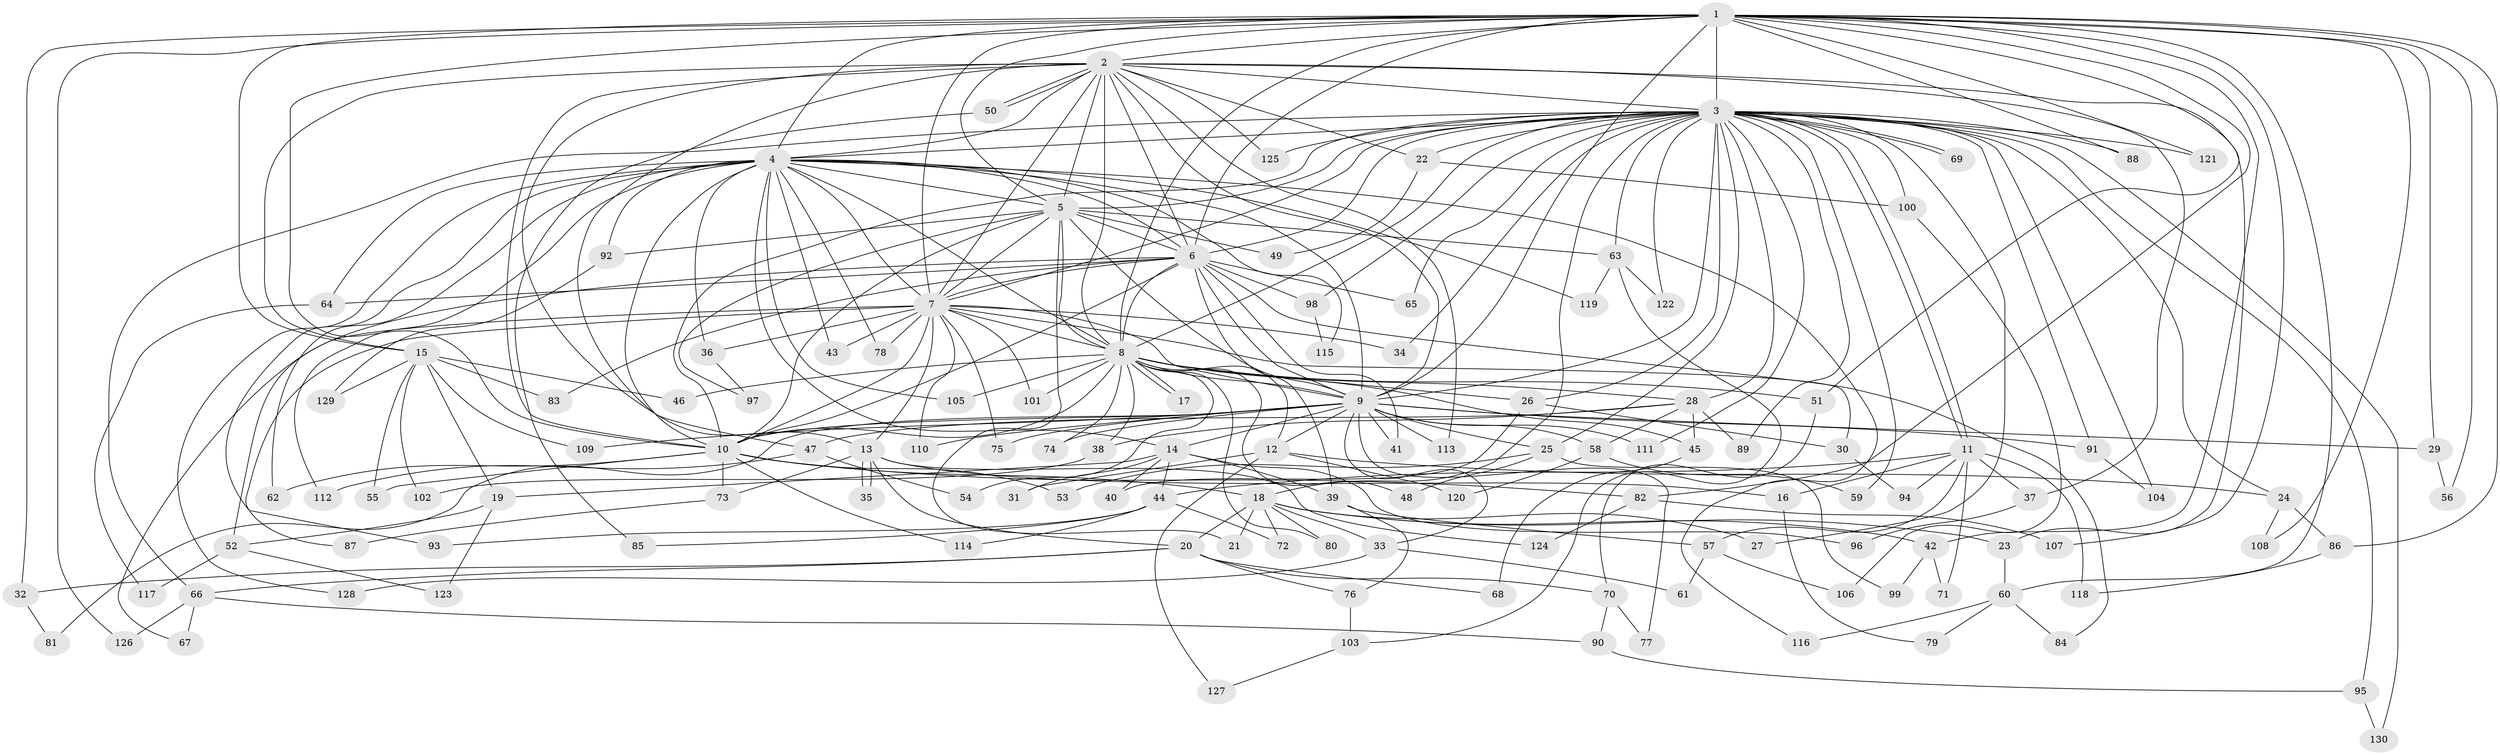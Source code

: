 // Generated by graph-tools (version 1.1) at 2025/01/03/09/25 03:01:25]
// undirected, 130 vertices, 285 edges
graph export_dot {
graph [start="1"]
  node [color=gray90,style=filled];
  1;
  2;
  3;
  4;
  5;
  6;
  7;
  8;
  9;
  10;
  11;
  12;
  13;
  14;
  15;
  16;
  17;
  18;
  19;
  20;
  21;
  22;
  23;
  24;
  25;
  26;
  27;
  28;
  29;
  30;
  31;
  32;
  33;
  34;
  35;
  36;
  37;
  38;
  39;
  40;
  41;
  42;
  43;
  44;
  45;
  46;
  47;
  48;
  49;
  50;
  51;
  52;
  53;
  54;
  55;
  56;
  57;
  58;
  59;
  60;
  61;
  62;
  63;
  64;
  65;
  66;
  67;
  68;
  69;
  70;
  71;
  72;
  73;
  74;
  75;
  76;
  77;
  78;
  79;
  80;
  81;
  82;
  83;
  84;
  85;
  86;
  87;
  88;
  89;
  90;
  91;
  92;
  93;
  94;
  95;
  96;
  97;
  98;
  99;
  100;
  101;
  102;
  103;
  104;
  105;
  106;
  107;
  108;
  109;
  110;
  111;
  112;
  113;
  114;
  115;
  116;
  117;
  118;
  119;
  120;
  121;
  122;
  123;
  124;
  125;
  126;
  127;
  128;
  129;
  130;
  1 -- 2;
  1 -- 3;
  1 -- 4;
  1 -- 5;
  1 -- 6;
  1 -- 7;
  1 -- 8;
  1 -- 9;
  1 -- 10;
  1 -- 15;
  1 -- 29;
  1 -- 32;
  1 -- 42;
  1 -- 51;
  1 -- 56;
  1 -- 60;
  1 -- 82;
  1 -- 86;
  1 -- 88;
  1 -- 107;
  1 -- 108;
  1 -- 121;
  1 -- 126;
  2 -- 3;
  2 -- 4;
  2 -- 5;
  2 -- 6;
  2 -- 7;
  2 -- 8;
  2 -- 9;
  2 -- 10;
  2 -- 13;
  2 -- 15;
  2 -- 22;
  2 -- 23;
  2 -- 37;
  2 -- 47;
  2 -- 50;
  2 -- 50;
  2 -- 113;
  2 -- 125;
  3 -- 4;
  3 -- 5;
  3 -- 6;
  3 -- 7;
  3 -- 8;
  3 -- 9;
  3 -- 10;
  3 -- 11;
  3 -- 11;
  3 -- 18;
  3 -- 22;
  3 -- 24;
  3 -- 25;
  3 -- 26;
  3 -- 27;
  3 -- 28;
  3 -- 34;
  3 -- 59;
  3 -- 63;
  3 -- 65;
  3 -- 66;
  3 -- 69;
  3 -- 69;
  3 -- 88;
  3 -- 89;
  3 -- 91;
  3 -- 95;
  3 -- 98;
  3 -- 100;
  3 -- 104;
  3 -- 111;
  3 -- 121;
  3 -- 122;
  3 -- 125;
  3 -- 130;
  4 -- 5;
  4 -- 6;
  4 -- 7;
  4 -- 8;
  4 -- 9;
  4 -- 10;
  4 -- 14;
  4 -- 36;
  4 -- 43;
  4 -- 62;
  4 -- 64;
  4 -- 78;
  4 -- 92;
  4 -- 93;
  4 -- 105;
  4 -- 112;
  4 -- 115;
  4 -- 116;
  4 -- 119;
  4 -- 128;
  5 -- 6;
  5 -- 7;
  5 -- 8;
  5 -- 9;
  5 -- 10;
  5 -- 21;
  5 -- 49;
  5 -- 63;
  5 -- 92;
  5 -- 97;
  6 -- 7;
  6 -- 8;
  6 -- 9;
  6 -- 10;
  6 -- 39;
  6 -- 41;
  6 -- 52;
  6 -- 64;
  6 -- 65;
  6 -- 83;
  6 -- 84;
  6 -- 98;
  7 -- 8;
  7 -- 9;
  7 -- 10;
  7 -- 13;
  7 -- 30;
  7 -- 34;
  7 -- 36;
  7 -- 43;
  7 -- 67;
  7 -- 75;
  7 -- 78;
  7 -- 87;
  7 -- 101;
  7 -- 110;
  8 -- 9;
  8 -- 10;
  8 -- 12;
  8 -- 17;
  8 -- 17;
  8 -- 26;
  8 -- 28;
  8 -- 38;
  8 -- 45;
  8 -- 46;
  8 -- 48;
  8 -- 51;
  8 -- 54;
  8 -- 74;
  8 -- 80;
  8 -- 101;
  8 -- 105;
  9 -- 10;
  9 -- 12;
  9 -- 14;
  9 -- 25;
  9 -- 29;
  9 -- 33;
  9 -- 41;
  9 -- 58;
  9 -- 74;
  9 -- 75;
  9 -- 77;
  9 -- 81;
  9 -- 91;
  9 -- 109;
  9 -- 110;
  9 -- 111;
  9 -- 113;
  10 -- 18;
  10 -- 53;
  10 -- 55;
  10 -- 62;
  10 -- 73;
  10 -- 82;
  10 -- 114;
  11 -- 16;
  11 -- 37;
  11 -- 44;
  11 -- 57;
  11 -- 71;
  11 -- 94;
  11 -- 118;
  12 -- 24;
  12 -- 31;
  12 -- 120;
  12 -- 127;
  13 -- 16;
  13 -- 20;
  13 -- 35;
  13 -- 35;
  13 -- 73;
  13 -- 124;
  14 -- 19;
  14 -- 31;
  14 -- 39;
  14 -- 40;
  14 -- 44;
  14 -- 96;
  15 -- 19;
  15 -- 46;
  15 -- 55;
  15 -- 83;
  15 -- 102;
  15 -- 109;
  15 -- 129;
  16 -- 79;
  18 -- 20;
  18 -- 21;
  18 -- 23;
  18 -- 27;
  18 -- 33;
  18 -- 42;
  18 -- 72;
  18 -- 80;
  19 -- 52;
  19 -- 123;
  20 -- 32;
  20 -- 66;
  20 -- 68;
  20 -- 70;
  20 -- 76;
  22 -- 49;
  22 -- 100;
  23 -- 60;
  24 -- 86;
  24 -- 108;
  25 -- 48;
  25 -- 53;
  25 -- 99;
  26 -- 30;
  26 -- 40;
  28 -- 38;
  28 -- 45;
  28 -- 47;
  28 -- 58;
  28 -- 89;
  29 -- 56;
  30 -- 94;
  32 -- 81;
  33 -- 61;
  33 -- 128;
  36 -- 97;
  37 -- 96;
  38 -- 102;
  39 -- 57;
  39 -- 76;
  42 -- 71;
  42 -- 99;
  44 -- 72;
  44 -- 85;
  44 -- 93;
  44 -- 114;
  45 -- 68;
  47 -- 54;
  47 -- 112;
  50 -- 85;
  51 -- 70;
  52 -- 117;
  52 -- 123;
  57 -- 61;
  57 -- 106;
  58 -- 59;
  58 -- 120;
  60 -- 79;
  60 -- 84;
  60 -- 116;
  63 -- 103;
  63 -- 119;
  63 -- 122;
  64 -- 117;
  66 -- 67;
  66 -- 90;
  66 -- 126;
  70 -- 77;
  70 -- 90;
  73 -- 87;
  76 -- 103;
  82 -- 107;
  82 -- 124;
  86 -- 118;
  90 -- 95;
  91 -- 104;
  92 -- 129;
  95 -- 130;
  98 -- 115;
  100 -- 106;
  103 -- 127;
}
